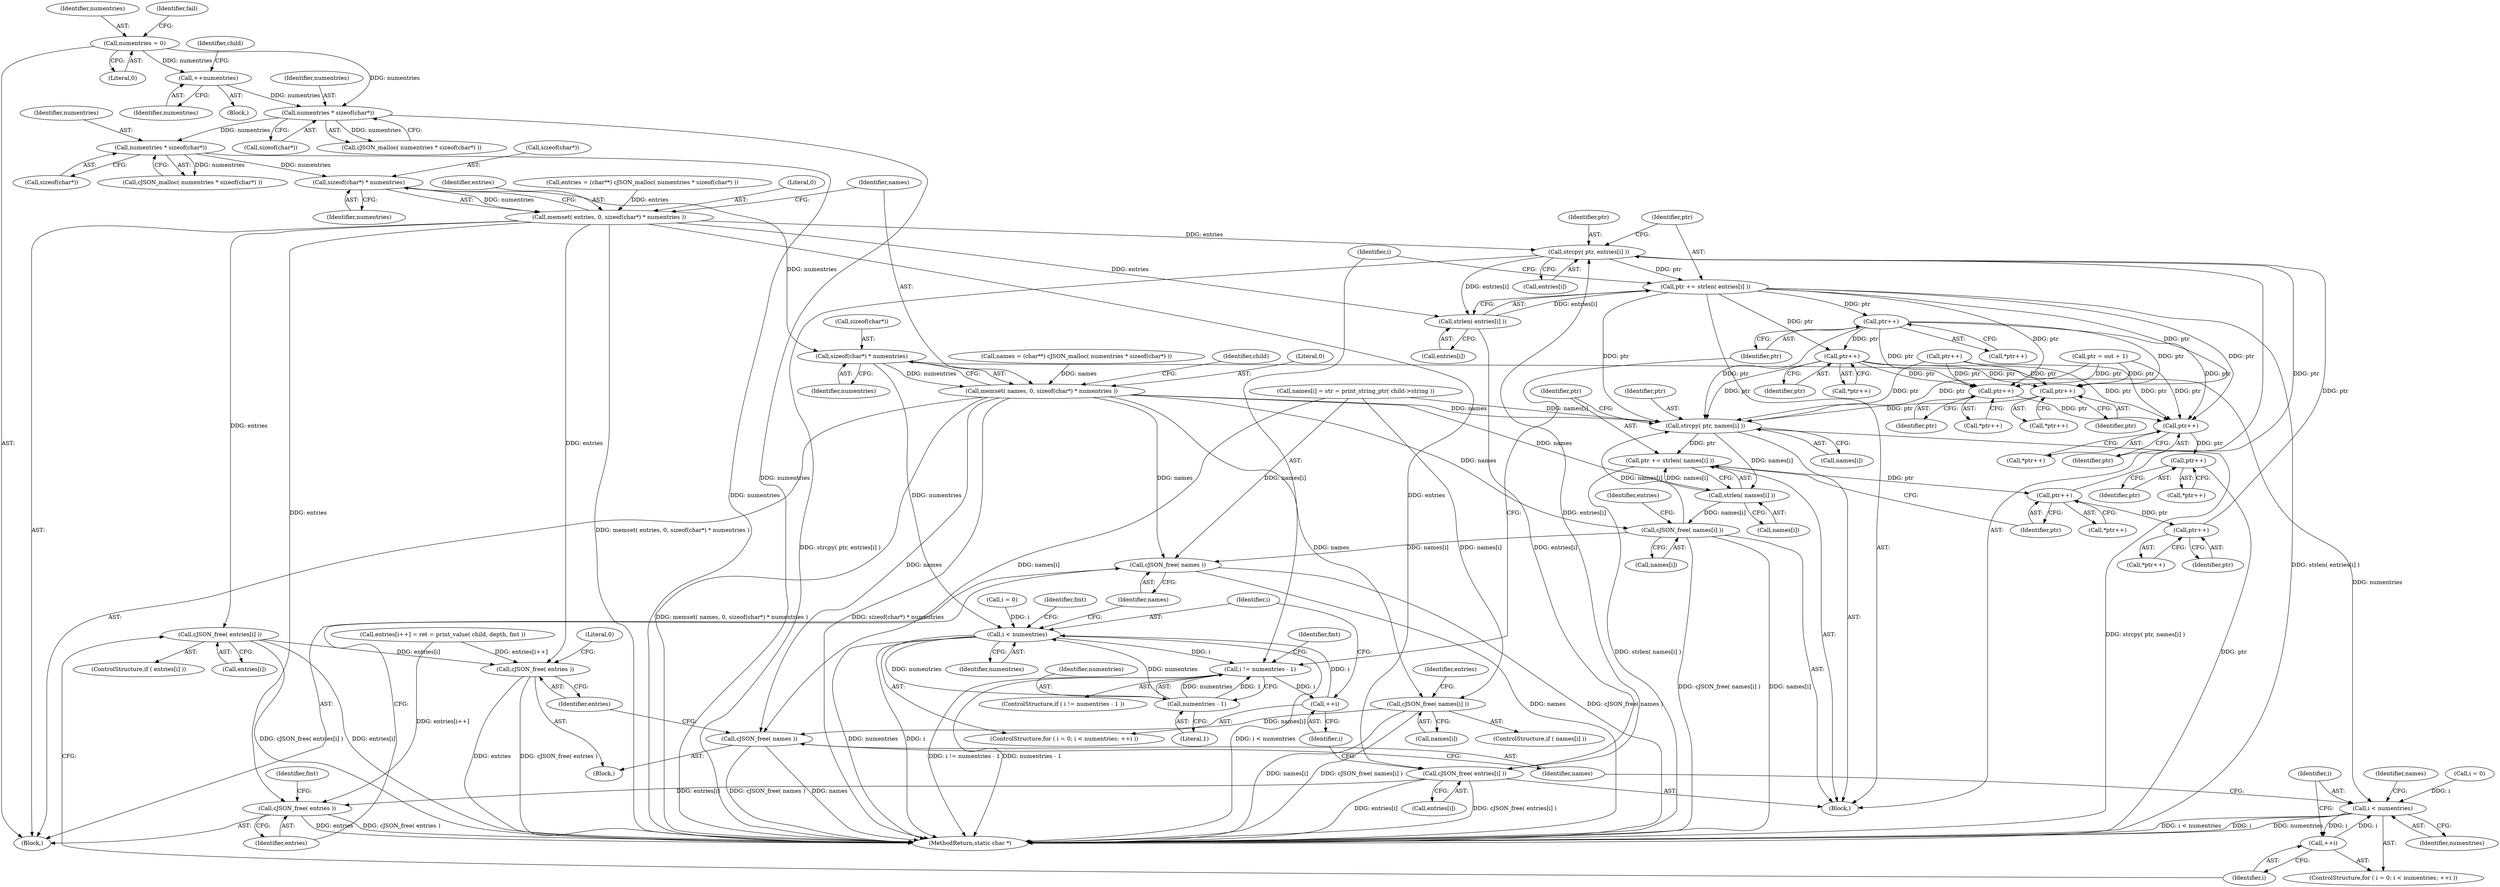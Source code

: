 digraph "1_iperf_91f2fa59e8ed80dfbf400add0164ee0e508e412a_42@API" {
"1000191" [label="(Call,sizeof(char*) * numentries)"];
"1000179" [label="(Call,numentries * sizeof(char*))"];
"1000166" [label="(Call,numentries * sizeof(char*))"];
"1000152" [label="(Call,++numentries)"];
"1000142" [label="(Call,numentries = 0)"];
"1000188" [label="(Call,memset( entries, 0, sizeof(char*) * numentries ))"];
"1000308" [label="(Call,cJSON_free( entries[i] ))"];
"1000314" [label="(Call,cJSON_free( entries ))"];
"1000387" [label="(Call,strcpy( ptr, entries[i] ))"];
"1000392" [label="(Call,ptr += strlen( entries[i] ))"];
"1000361" [label="(Call,ptr++)"];
"1000364" [label="(Call,strcpy( ptr, names[i] ))"];
"1000369" [label="(Call,ptr += strlen( names[i] ))"];
"1000377" [label="(Call,ptr++)"];
"1000384" [label="(Call,ptr++)"];
"1000371" [label="(Call,strlen( names[i] ))"];
"1000420" [label="(Call,cJSON_free( names[i] ))"];
"1000428" [label="(Call,cJSON_free( names ))"];
"1000406" [label="(Call,ptr++)"];
"1000413" [label="(Call,ptr++)"];
"1000447" [label="(Call,ptr++)"];
"1000452" [label="(Call,ptr++)"];
"1000457" [label="(Call,ptr++)"];
"1000394" [label="(Call,strlen( entries[i] ))"];
"1000424" [label="(Call,cJSON_free( entries[i] ))"];
"1000430" [label="(Call,cJSON_free( entries ))"];
"1000198" [label="(Call,sizeof(char*) * numentries)"];
"1000195" [label="(Call,memset( names, 0, sizeof(char*) * numentries ))"];
"1000300" [label="(Call,cJSON_free( names[i] ))"];
"1000312" [label="(Call,cJSON_free( names ))"];
"1000290" [label="(Call,i < numentries)"];
"1000293" [label="(Call,++i)"];
"1000342" [label="(Call,i < numentries)"];
"1000399" [label="(Call,i != numentries - 1)"];
"1000345" [label="(Call,++i)"];
"1000401" [label="(Call,numentries - 1)"];
"1000292" [label="(Identifier,numentries)"];
"1000385" [label="(Identifier,ptr)"];
"1000349" [label="(Identifier,fmt)"];
"1000315" [label="(Identifier,entries)"];
"1000462" [label="(MethodReturn,static char *)"];
"1000151" [label="(Block,)"];
"1000314" [label="(Call,cJSON_free( entries ))"];
"1000362" [label="(Identifier,ptr)"];
"1000301" [label="(Call,names[i])"];
"1000181" [label="(Call,sizeof(char*))"];
"1000290" [label="(Call,i < numentries)"];
"1000346" [label="(Identifier,i)"];
"1000178" [label="(Call,cJSON_malloc( numentries * sizeof(char*) ))"];
"1000217" [label="(Call,names[i] = str = print_string_ptr( child->string ))"];
"1000410" [label="(Identifier,fmt)"];
"1000402" [label="(Identifier,numentries)"];
"1000344" [label="(Identifier,numentries)"];
"1000304" [label="(ControlStructure,if ( entries[i] ))"];
"1000426" [label="(Identifier,entries)"];
"1000195" [label="(Call,memset( names, 0, sizeof(char*) * numentries ))"];
"1000179" [label="(Call,numentries * sizeof(char*))"];
"1000306" [label="(Identifier,entries)"];
"1000313" [label="(Identifier,names)"];
"1000447" [label="(Call,ptr++)"];
"1000431" [label="(Identifier,entries)"];
"1000395" [label="(Call,entries[i])"];
"1000456" [label="(Call,*ptr++)"];
"1000227" [label="(Call,entries[i++] = ret = print_value( child, depth, fmt ))"];
"1000144" [label="(Literal,0)"];
"1000287" [label="(Call,i = 0)"];
"1000401" [label="(Call,numentries - 1)"];
"1000446" [label="(Call,*ptr++)"];
"1000143" [label="(Identifier,numentries)"];
"1000331" [label="(Call,ptr++)"];
"1000167" [label="(Identifier,numentries)"];
"1000371" [label="(Call,strlen( names[i] ))"];
"1000291" [label="(Identifier,i)"];
"1000398" [label="(ControlStructure,if ( i != numentries - 1 ))"];
"1000458" [label="(Identifier,ptr)"];
"1000414" [label="(Identifier,ptr)"];
"1000189" [label="(Identifier,entries)"];
"1000453" [label="(Identifier,ptr)"];
"1000161" [label="(Call,entries = (char**) cJSON_malloc( numentries * sizeof(char*) ))"];
"1000142" [label="(Call,numentries = 0)"];
"1000406" [label="(Call,ptr++)"];
"1000457" [label="(Call,ptr++)"];
"1000309" [label="(Call,entries[i])"];
"1000308" [label="(Call,cJSON_free( entries[i] ))"];
"1000452" [label="(Call,ptr++)"];
"1000433" [label="(Identifier,fmt)"];
"1000168" [label="(Call,sizeof(char*))"];
"1000451" [label="(Call,*ptr++)"];
"1000407" [label="(Identifier,ptr)"];
"1000428" [label="(Call,cJSON_free( names ))"];
"1000400" [label="(Identifier,i)"];
"1000383" [label="(Call,*ptr++)"];
"1000365" [label="(Identifier,ptr)"];
"1000192" [label="(Call,sizeof(char*))"];
"1000343" [label="(Identifier,i)"];
"1000361" [label="(Call,ptr++)"];
"1000405" [label="(Call,*ptr++)"];
"1000378" [label="(Identifier,ptr)"];
"1000425" [label="(Call,entries[i])"];
"1000296" [label="(ControlStructure,if ( names[i] ))"];
"1000285" [label="(Block,)"];
"1000387" [label="(Call,strcpy( ptr, entries[i] ))"];
"1000370" [label="(Identifier,ptr)"];
"1000345" [label="(Call,++i)"];
"1000294" [label="(Identifier,i)"];
"1000360" [label="(Call,*ptr++)"];
"1000372" [label="(Call,names[i])"];
"1000448" [label="(Identifier,ptr)"];
"1000155" [label="(Identifier,child)"];
"1000110" [label="(Block,)"];
"1000190" [label="(Literal,0)"];
"1000147" [label="(Identifier,fail)"];
"1000393" [label="(Identifier,ptr)"];
"1000376" [label="(Call,*ptr++)"];
"1000153" [label="(Identifier,numentries)"];
"1000300" [label="(Call,cJSON_free( names[i] ))"];
"1000421" [label="(Call,names[i])"];
"1000347" [label="(Block,)"];
"1000338" [label="(ControlStructure,for ( i = 0; i < numentries; ++i ))"];
"1000152" [label="(Call,++numentries)"];
"1000420" [label="(Call,cJSON_free( names[i] ))"];
"1000174" [label="(Call,names = (char**) cJSON_malloc( numentries * sizeof(char*) ))"];
"1000317" [label="(Literal,0)"];
"1000394" [label="(Call,strlen( entries[i] ))"];
"1000403" [label="(Literal,1)"];
"1000389" [label="(Call,entries[i])"];
"1000384" [label="(Call,ptr++)"];
"1000342" [label="(Call,i < numentries)"];
"1000392" [label="(Call,ptr += strlen( entries[i] ))"];
"1000369" [label="(Call,ptr += strlen( names[i] ))"];
"1000364" [label="(Call,strcpy( ptr, names[i] ))"];
"1000197" [label="(Literal,0)"];
"1000166" [label="(Call,numentries * sizeof(char*))"];
"1000388" [label="(Identifier,ptr)"];
"1000188" [label="(Call,memset( entries, 0, sizeof(char*) * numentries ))"];
"1000198" [label="(Call,sizeof(char*) * numentries)"];
"1000413" [label="(Call,ptr++)"];
"1000196" [label="(Identifier,names)"];
"1000191" [label="(Call,sizeof(char*) * numentries)"];
"1000424" [label="(Call,cJSON_free( entries[i] ))"];
"1000194" [label="(Identifier,numentries)"];
"1000180" [label="(Identifier,numentries)"];
"1000165" [label="(Call,cJSON_malloc( numentries * sizeof(char*) ))"];
"1000286" [label="(ControlStructure,for ( i = 0; i < numentries; ++i ))"];
"1000203" [label="(Identifier,child)"];
"1000298" [label="(Identifier,names)"];
"1000312" [label="(Call,cJSON_free( names ))"];
"1000377" [label="(Call,ptr++)"];
"1000293" [label="(Call,++i)"];
"1000429" [label="(Identifier,names)"];
"1000322" [label="(Call,ptr = out + 1)"];
"1000399" [label="(Call,i != numentries - 1)"];
"1000201" [label="(Identifier,numentries)"];
"1000430" [label="(Call,cJSON_free( entries ))"];
"1000412" [label="(Call,*ptr++)"];
"1000339" [label="(Call,i = 0)"];
"1000199" [label="(Call,sizeof(char*))"];
"1000366" [label="(Call,names[i])"];
"1000191" -> "1000188"  [label="AST: "];
"1000191" -> "1000194"  [label="CFG: "];
"1000192" -> "1000191"  [label="AST: "];
"1000194" -> "1000191"  [label="AST: "];
"1000188" -> "1000191"  [label="CFG: "];
"1000191" -> "1000188"  [label="DDG: numentries"];
"1000179" -> "1000191"  [label="DDG: numentries"];
"1000191" -> "1000198"  [label="DDG: numentries"];
"1000179" -> "1000178"  [label="AST: "];
"1000179" -> "1000181"  [label="CFG: "];
"1000180" -> "1000179"  [label="AST: "];
"1000181" -> "1000179"  [label="AST: "];
"1000178" -> "1000179"  [label="CFG: "];
"1000179" -> "1000462"  [label="DDG: numentries"];
"1000179" -> "1000178"  [label="DDG: numentries"];
"1000166" -> "1000179"  [label="DDG: numentries"];
"1000166" -> "1000165"  [label="AST: "];
"1000166" -> "1000168"  [label="CFG: "];
"1000167" -> "1000166"  [label="AST: "];
"1000168" -> "1000166"  [label="AST: "];
"1000165" -> "1000166"  [label="CFG: "];
"1000166" -> "1000462"  [label="DDG: numentries"];
"1000166" -> "1000165"  [label="DDG: numentries"];
"1000152" -> "1000166"  [label="DDG: numentries"];
"1000142" -> "1000166"  [label="DDG: numentries"];
"1000152" -> "1000151"  [label="AST: "];
"1000152" -> "1000153"  [label="CFG: "];
"1000153" -> "1000152"  [label="AST: "];
"1000155" -> "1000152"  [label="CFG: "];
"1000142" -> "1000152"  [label="DDG: numentries"];
"1000142" -> "1000110"  [label="AST: "];
"1000142" -> "1000144"  [label="CFG: "];
"1000143" -> "1000142"  [label="AST: "];
"1000144" -> "1000142"  [label="AST: "];
"1000147" -> "1000142"  [label="CFG: "];
"1000188" -> "1000110"  [label="AST: "];
"1000189" -> "1000188"  [label="AST: "];
"1000190" -> "1000188"  [label="AST: "];
"1000196" -> "1000188"  [label="CFG: "];
"1000188" -> "1000462"  [label="DDG: memset( entries, 0, sizeof(char*) * numentries )"];
"1000161" -> "1000188"  [label="DDG: entries"];
"1000188" -> "1000308"  [label="DDG: entries"];
"1000188" -> "1000314"  [label="DDG: entries"];
"1000188" -> "1000387"  [label="DDG: entries"];
"1000188" -> "1000394"  [label="DDG: entries"];
"1000188" -> "1000424"  [label="DDG: entries"];
"1000188" -> "1000430"  [label="DDG: entries"];
"1000308" -> "1000304"  [label="AST: "];
"1000308" -> "1000309"  [label="CFG: "];
"1000309" -> "1000308"  [label="AST: "];
"1000294" -> "1000308"  [label="CFG: "];
"1000308" -> "1000462"  [label="DDG: entries[i]"];
"1000308" -> "1000462"  [label="DDG: cJSON_free( entries[i] )"];
"1000308" -> "1000314"  [label="DDG: entries[i]"];
"1000314" -> "1000285"  [label="AST: "];
"1000314" -> "1000315"  [label="CFG: "];
"1000315" -> "1000314"  [label="AST: "];
"1000317" -> "1000314"  [label="CFG: "];
"1000314" -> "1000462"  [label="DDG: entries"];
"1000314" -> "1000462"  [label="DDG: cJSON_free( entries )"];
"1000227" -> "1000314"  [label="DDG: entries[i++]"];
"1000387" -> "1000347"  [label="AST: "];
"1000387" -> "1000389"  [label="CFG: "];
"1000388" -> "1000387"  [label="AST: "];
"1000389" -> "1000387"  [label="AST: "];
"1000393" -> "1000387"  [label="CFG: "];
"1000387" -> "1000462"  [label="DDG: strcpy( ptr, entries[i] )"];
"1000377" -> "1000387"  [label="DDG: ptr"];
"1000384" -> "1000387"  [label="DDG: ptr"];
"1000424" -> "1000387"  [label="DDG: entries[i]"];
"1000387" -> "1000392"  [label="DDG: ptr"];
"1000387" -> "1000394"  [label="DDG: entries[i]"];
"1000392" -> "1000347"  [label="AST: "];
"1000392" -> "1000394"  [label="CFG: "];
"1000393" -> "1000392"  [label="AST: "];
"1000394" -> "1000392"  [label="AST: "];
"1000400" -> "1000392"  [label="CFG: "];
"1000392" -> "1000462"  [label="DDG: strlen( entries[i] )"];
"1000392" -> "1000361"  [label="DDG: ptr"];
"1000392" -> "1000364"  [label="DDG: ptr"];
"1000394" -> "1000392"  [label="DDG: entries[i]"];
"1000392" -> "1000406"  [label="DDG: ptr"];
"1000392" -> "1000413"  [label="DDG: ptr"];
"1000392" -> "1000447"  [label="DDG: ptr"];
"1000392" -> "1000452"  [label="DDG: ptr"];
"1000361" -> "1000360"  [label="AST: "];
"1000361" -> "1000362"  [label="CFG: "];
"1000362" -> "1000361"  [label="AST: "];
"1000360" -> "1000361"  [label="CFG: "];
"1000406" -> "1000361"  [label="DDG: ptr"];
"1000322" -> "1000361"  [label="DDG: ptr"];
"1000331" -> "1000361"  [label="DDG: ptr"];
"1000413" -> "1000361"  [label="DDG: ptr"];
"1000361" -> "1000364"  [label="DDG: ptr"];
"1000364" -> "1000347"  [label="AST: "];
"1000364" -> "1000366"  [label="CFG: "];
"1000365" -> "1000364"  [label="AST: "];
"1000366" -> "1000364"  [label="AST: "];
"1000370" -> "1000364"  [label="CFG: "];
"1000364" -> "1000462"  [label="DDG: strcpy( ptr, names[i] )"];
"1000406" -> "1000364"  [label="DDG: ptr"];
"1000322" -> "1000364"  [label="DDG: ptr"];
"1000331" -> "1000364"  [label="DDG: ptr"];
"1000413" -> "1000364"  [label="DDG: ptr"];
"1000217" -> "1000364"  [label="DDG: names[i]"];
"1000420" -> "1000364"  [label="DDG: names[i]"];
"1000195" -> "1000364"  [label="DDG: names"];
"1000364" -> "1000369"  [label="DDG: ptr"];
"1000364" -> "1000371"  [label="DDG: names[i]"];
"1000369" -> "1000347"  [label="AST: "];
"1000369" -> "1000371"  [label="CFG: "];
"1000370" -> "1000369"  [label="AST: "];
"1000371" -> "1000369"  [label="AST: "];
"1000378" -> "1000369"  [label="CFG: "];
"1000369" -> "1000462"  [label="DDG: strlen( names[i] )"];
"1000371" -> "1000369"  [label="DDG: names[i]"];
"1000369" -> "1000377"  [label="DDG: ptr"];
"1000377" -> "1000376"  [label="AST: "];
"1000377" -> "1000378"  [label="CFG: "];
"1000378" -> "1000377"  [label="AST: "];
"1000376" -> "1000377"  [label="CFG: "];
"1000377" -> "1000384"  [label="DDG: ptr"];
"1000384" -> "1000383"  [label="AST: "];
"1000384" -> "1000385"  [label="CFG: "];
"1000385" -> "1000384"  [label="AST: "];
"1000383" -> "1000384"  [label="CFG: "];
"1000371" -> "1000372"  [label="CFG: "];
"1000372" -> "1000371"  [label="AST: "];
"1000195" -> "1000371"  [label="DDG: names"];
"1000371" -> "1000420"  [label="DDG: names[i]"];
"1000420" -> "1000347"  [label="AST: "];
"1000420" -> "1000421"  [label="CFG: "];
"1000421" -> "1000420"  [label="AST: "];
"1000426" -> "1000420"  [label="CFG: "];
"1000420" -> "1000462"  [label="DDG: cJSON_free( names[i] )"];
"1000420" -> "1000462"  [label="DDG: names[i]"];
"1000195" -> "1000420"  [label="DDG: names"];
"1000420" -> "1000428"  [label="DDG: names[i]"];
"1000428" -> "1000110"  [label="AST: "];
"1000428" -> "1000429"  [label="CFG: "];
"1000429" -> "1000428"  [label="AST: "];
"1000431" -> "1000428"  [label="CFG: "];
"1000428" -> "1000462"  [label="DDG: cJSON_free( names )"];
"1000428" -> "1000462"  [label="DDG: names"];
"1000217" -> "1000428"  [label="DDG: names[i]"];
"1000195" -> "1000428"  [label="DDG: names"];
"1000406" -> "1000405"  [label="AST: "];
"1000406" -> "1000407"  [label="CFG: "];
"1000407" -> "1000406"  [label="AST: "];
"1000405" -> "1000406"  [label="CFG: "];
"1000406" -> "1000413"  [label="DDG: ptr"];
"1000406" -> "1000447"  [label="DDG: ptr"];
"1000406" -> "1000452"  [label="DDG: ptr"];
"1000413" -> "1000412"  [label="AST: "];
"1000413" -> "1000414"  [label="CFG: "];
"1000414" -> "1000413"  [label="AST: "];
"1000412" -> "1000413"  [label="CFG: "];
"1000413" -> "1000447"  [label="DDG: ptr"];
"1000413" -> "1000452"  [label="DDG: ptr"];
"1000447" -> "1000446"  [label="AST: "];
"1000447" -> "1000448"  [label="CFG: "];
"1000448" -> "1000447"  [label="AST: "];
"1000446" -> "1000447"  [label="CFG: "];
"1000322" -> "1000447"  [label="DDG: ptr"];
"1000331" -> "1000447"  [label="DDG: ptr"];
"1000447" -> "1000452"  [label="DDG: ptr"];
"1000452" -> "1000451"  [label="AST: "];
"1000452" -> "1000453"  [label="CFG: "];
"1000453" -> "1000452"  [label="AST: "];
"1000451" -> "1000452"  [label="CFG: "];
"1000322" -> "1000452"  [label="DDG: ptr"];
"1000331" -> "1000452"  [label="DDG: ptr"];
"1000452" -> "1000457"  [label="DDG: ptr"];
"1000457" -> "1000456"  [label="AST: "];
"1000457" -> "1000458"  [label="CFG: "];
"1000458" -> "1000457"  [label="AST: "];
"1000456" -> "1000457"  [label="CFG: "];
"1000457" -> "1000462"  [label="DDG: ptr"];
"1000394" -> "1000395"  [label="CFG: "];
"1000395" -> "1000394"  [label="AST: "];
"1000394" -> "1000424"  [label="DDG: entries[i]"];
"1000424" -> "1000347"  [label="AST: "];
"1000424" -> "1000425"  [label="CFG: "];
"1000425" -> "1000424"  [label="AST: "];
"1000346" -> "1000424"  [label="CFG: "];
"1000424" -> "1000462"  [label="DDG: entries[i]"];
"1000424" -> "1000462"  [label="DDG: cJSON_free( entries[i] )"];
"1000424" -> "1000430"  [label="DDG: entries[i]"];
"1000430" -> "1000110"  [label="AST: "];
"1000430" -> "1000431"  [label="CFG: "];
"1000431" -> "1000430"  [label="AST: "];
"1000433" -> "1000430"  [label="CFG: "];
"1000430" -> "1000462"  [label="DDG: entries"];
"1000430" -> "1000462"  [label="DDG: cJSON_free( entries )"];
"1000227" -> "1000430"  [label="DDG: entries[i++]"];
"1000198" -> "1000195"  [label="AST: "];
"1000198" -> "1000201"  [label="CFG: "];
"1000199" -> "1000198"  [label="AST: "];
"1000201" -> "1000198"  [label="AST: "];
"1000195" -> "1000198"  [label="CFG: "];
"1000198" -> "1000195"  [label="DDG: numentries"];
"1000198" -> "1000290"  [label="DDG: numentries"];
"1000198" -> "1000342"  [label="DDG: numentries"];
"1000195" -> "1000110"  [label="AST: "];
"1000196" -> "1000195"  [label="AST: "];
"1000197" -> "1000195"  [label="AST: "];
"1000203" -> "1000195"  [label="CFG: "];
"1000195" -> "1000462"  [label="DDG: memset( names, 0, sizeof(char*) * numentries )"];
"1000195" -> "1000462"  [label="DDG: sizeof(char*) * numentries"];
"1000174" -> "1000195"  [label="DDG: names"];
"1000195" -> "1000300"  [label="DDG: names"];
"1000195" -> "1000312"  [label="DDG: names"];
"1000300" -> "1000296"  [label="AST: "];
"1000300" -> "1000301"  [label="CFG: "];
"1000301" -> "1000300"  [label="AST: "];
"1000306" -> "1000300"  [label="CFG: "];
"1000300" -> "1000462"  [label="DDG: names[i]"];
"1000300" -> "1000462"  [label="DDG: cJSON_free( names[i] )"];
"1000217" -> "1000300"  [label="DDG: names[i]"];
"1000300" -> "1000312"  [label="DDG: names[i]"];
"1000312" -> "1000285"  [label="AST: "];
"1000312" -> "1000313"  [label="CFG: "];
"1000313" -> "1000312"  [label="AST: "];
"1000315" -> "1000312"  [label="CFG: "];
"1000312" -> "1000462"  [label="DDG: cJSON_free( names )"];
"1000312" -> "1000462"  [label="DDG: names"];
"1000217" -> "1000312"  [label="DDG: names[i]"];
"1000290" -> "1000286"  [label="AST: "];
"1000290" -> "1000292"  [label="CFG: "];
"1000291" -> "1000290"  [label="AST: "];
"1000292" -> "1000290"  [label="AST: "];
"1000298" -> "1000290"  [label="CFG: "];
"1000313" -> "1000290"  [label="CFG: "];
"1000290" -> "1000462"  [label="DDG: i"];
"1000290" -> "1000462"  [label="DDG: numentries"];
"1000290" -> "1000462"  [label="DDG: i < numentries"];
"1000293" -> "1000290"  [label="DDG: i"];
"1000287" -> "1000290"  [label="DDG: i"];
"1000290" -> "1000293"  [label="DDG: i"];
"1000293" -> "1000286"  [label="AST: "];
"1000293" -> "1000294"  [label="CFG: "];
"1000294" -> "1000293"  [label="AST: "];
"1000291" -> "1000293"  [label="CFG: "];
"1000342" -> "1000338"  [label="AST: "];
"1000342" -> "1000344"  [label="CFG: "];
"1000343" -> "1000342"  [label="AST: "];
"1000344" -> "1000342"  [label="AST: "];
"1000349" -> "1000342"  [label="CFG: "];
"1000429" -> "1000342"  [label="CFG: "];
"1000342" -> "1000462"  [label="DDG: numentries"];
"1000342" -> "1000462"  [label="DDG: i"];
"1000342" -> "1000462"  [label="DDG: i < numentries"];
"1000339" -> "1000342"  [label="DDG: i"];
"1000345" -> "1000342"  [label="DDG: i"];
"1000401" -> "1000342"  [label="DDG: numentries"];
"1000342" -> "1000399"  [label="DDG: i"];
"1000342" -> "1000401"  [label="DDG: numentries"];
"1000399" -> "1000398"  [label="AST: "];
"1000399" -> "1000401"  [label="CFG: "];
"1000400" -> "1000399"  [label="AST: "];
"1000401" -> "1000399"  [label="AST: "];
"1000407" -> "1000399"  [label="CFG: "];
"1000410" -> "1000399"  [label="CFG: "];
"1000399" -> "1000462"  [label="DDG: numentries - 1"];
"1000399" -> "1000462"  [label="DDG: i != numentries - 1"];
"1000399" -> "1000345"  [label="DDG: i"];
"1000401" -> "1000399"  [label="DDG: numentries"];
"1000401" -> "1000399"  [label="DDG: 1"];
"1000345" -> "1000338"  [label="AST: "];
"1000345" -> "1000346"  [label="CFG: "];
"1000346" -> "1000345"  [label="AST: "];
"1000343" -> "1000345"  [label="CFG: "];
"1000401" -> "1000403"  [label="CFG: "];
"1000402" -> "1000401"  [label="AST: "];
"1000403" -> "1000401"  [label="AST: "];
}
